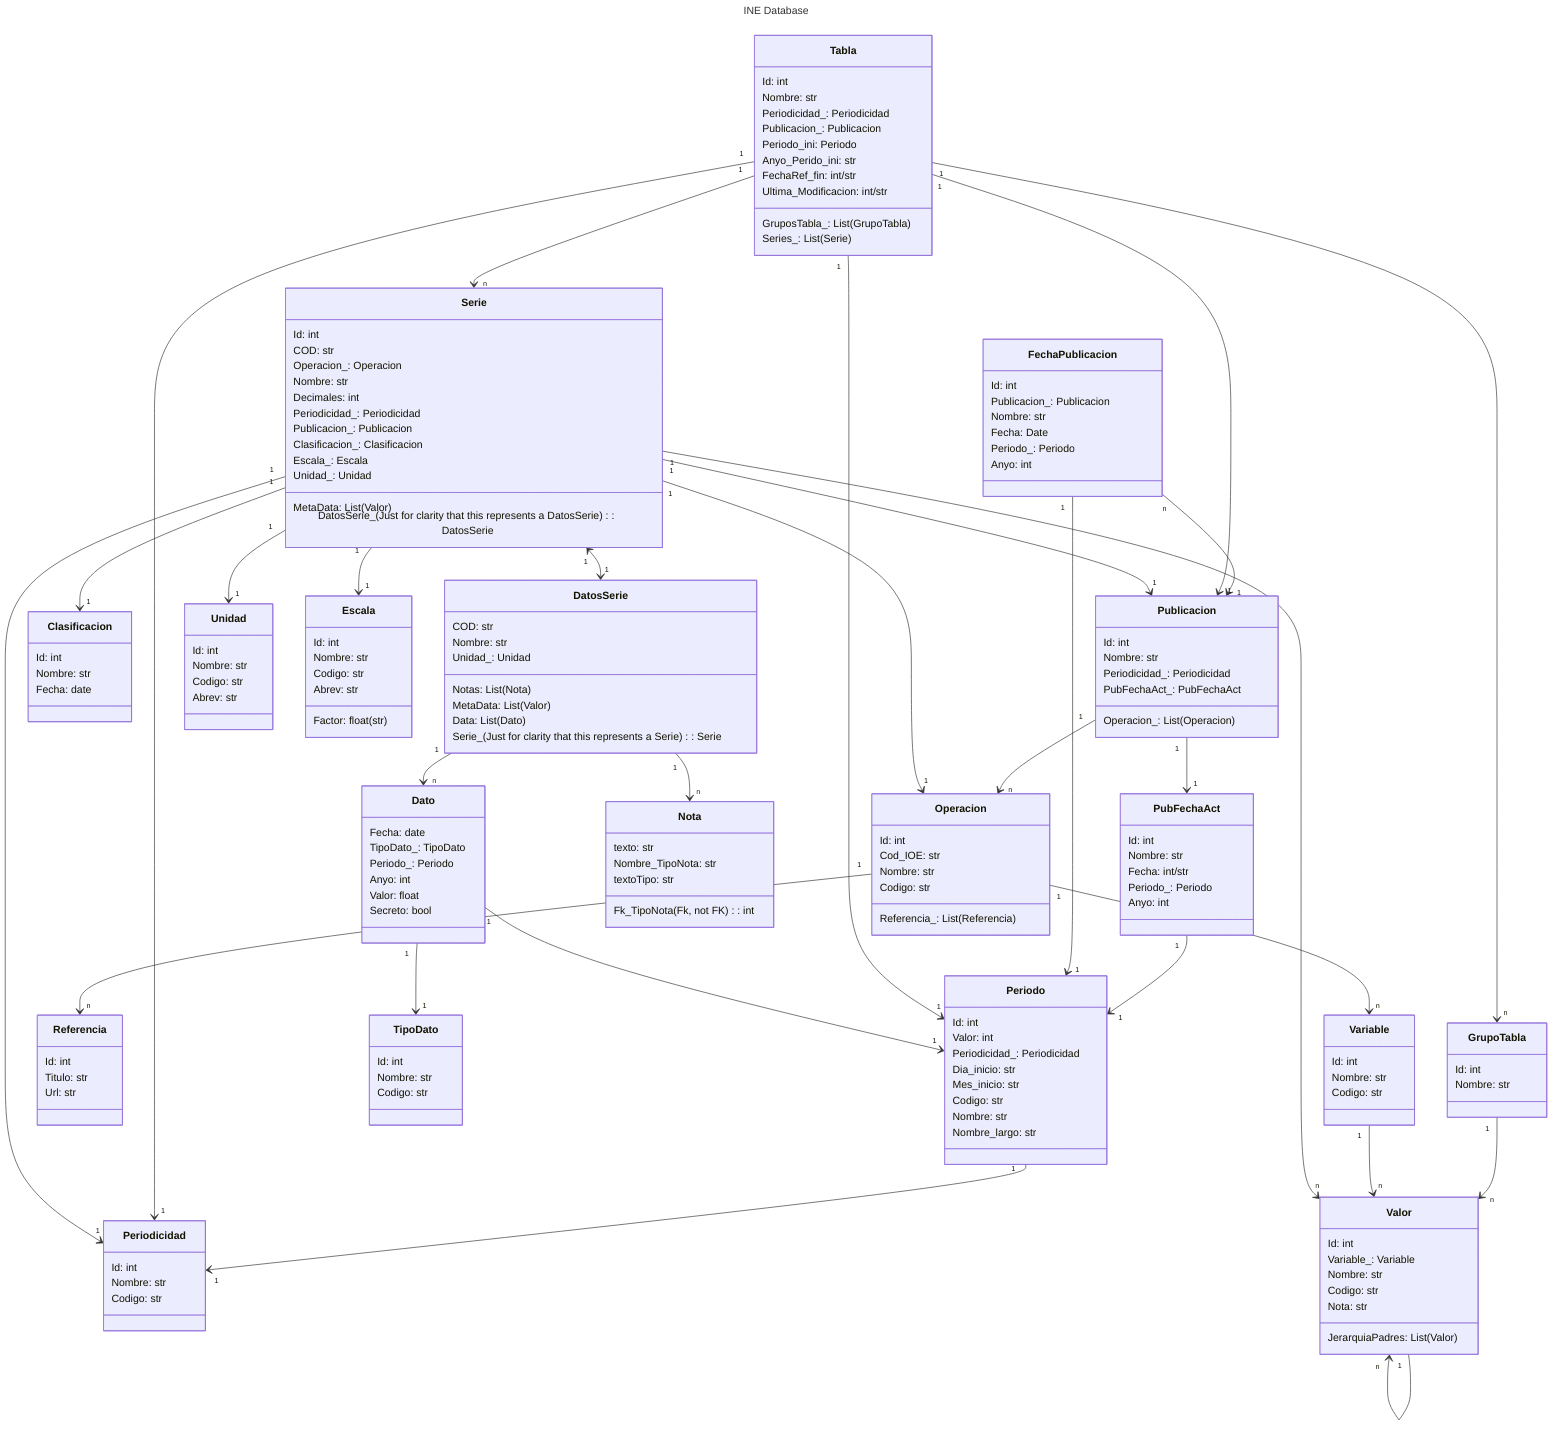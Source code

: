 ---
title: INE Database
---
classDiagram
    class Operacion{
        Id: int
        Cod_IOE: str
        Nombre: str
        Codigo: str
        Referencia_: List(Referencia)
    }
    class Periodicidad{
        Id: int
        Nombre: str
        Codigo: str
    }
    class Periodo{
        Id: int
        Valor: int
        Periodicidad_: Periodicidad
        Dia_inicio: str
        Mes_inicio: str
        Codigo: str
        Nombre: str
        Nombre_largo: str
    }
    class PubFechaAct{
        Id: int
        Nombre: str
        Fecha: int/str
        Periodo_: Periodo
        Anyo: int
    }
    class Publicacion{
        Id: int
        Nombre: str
        Periodicidad_: Periodicidad
        Operacion_: List(Operacion)
        PubFechaAct_: PubFechaAct
    }
    class FechaPublicacion{
        Id: int
        Publicacion_: Publicacion
        Nombre: str
        Fecha: Date
        Periodo_: Periodo
        Anyo: int
    }
    class Referencia{
        Id: int
        Titulo: str
        Url: str
    }
    class Tabla{
        Id: int
        Nombre: str
        Periodicidad_: Periodicidad
        Publicacion_: Publicacion
        Periodo_ini: Periodo
        Anyo_Perido_ini: str
        FechaRef_fin: int/str
        Ultima_Modificacion: int/str
        GruposTabla_: List(GrupoTabla)
        Series_: List(Serie)
    }
    class Valor{
        Id: int
        Variable_: Variable
        Nombre: str
        Codigo: str
        Nota: str
        JerarquiaPadres: List(Valor)
    }
    class Variable{
        Id: int
        Nombre: str
        Codigo: str
    }
    class Serie{
        Id: int
        COD: str
        Operacion_: Operacion
        Nombre: str
        Decimales: int
        Periodicidad_: Periodicidad
        Publicacion_: Publicacion
        Clasificacion_: Clasificacion
        Escala_: Escala
        Unidad_: Unidad
        MetaData: List(Valor)
        DatosSerie_(Just for clarity that this represents a DatosSerie): DatosSerie
    }
    class Clasificacion{
        Id: int
        Nombre: str
        Fecha: date
    }
    class Dato{
        Fecha: date
        TipoDato_: TipoDato
        Periodo_: Periodo
        Anyo: int
        Valor: float
        Secreto: bool
    }
    class TipoDato{
        Id: int
        Nombre: str
        Codigo: str
    }
    class Nota{
        texto: str
        Fk_TipoNota(Fk, not FK): int
        Nombre_TipoNota: str
        textoTipo: str
    }
    class DatosSerie{
        COD: str
        Nombre: str
        Unidad_: Unidad
        Notas: List(Nota)
        MetaData: List(Valor)
        Data: List(Dato)
        Serie_(Just for clarity that this represents a Serie): Serie
    }
    class Unidad{
        Id: int
        Nombre: str
        Codigo: str
        Abrev: str
    }
    class Escala{
        Id: int
        Nombre: str
        Factor: float(str)
        Codigo: str
        Abrev: str
    }
    class GrupoTabla{
        Id: int
        Nombre: str
    }
    %%Relations
    Operacion "1" --> "n" Referencia
    Operacion "1" --> "n" Variable
    Periodo "1" --> "1" Periodicidad
    PubFechaAct "1" --> "1" Periodo
    Publicacion "1" --> "n" Operacion
    Publicacion "1" --> "1" PubFechaAct
    FechaPublicacion "n" --> "1" Publicacion
    FechaPublicacion "1" --> "1" Periodo
    Tabla "1" --> "1" Periodicidad
    Tabla "1" --> "1" Publicacion
    Tabla "1" --> "1" Periodo
    Tabla "1" --> "n" GrupoTabla
    GrupoTabla "1" --> "n" Valor
    Variable "1" --> "n" Valor
    Valor "1" --> "n" Valor
    Serie "1" --> "1" Operacion
    Serie "1" --> "1" Periodicidad
    Serie "1" --> "1" Publicacion
    Serie "1" --> "1" Clasificacion
    Serie "1" --> "1" Escala
    Serie "1" --> "1" Unidad
    Serie "1" <--> "1" DatosSerie
    Serie "1" --> "n" Valor
    %%DatosSerie "1" --> "1" Unidad %%Commented for better vis, since it is the same as serie
    DatosSerie "1" --> "n" Dato
    DatosSerie "1" --> "n" Nota
    %%DatosSerie "1" --> "n" Valor %%Commented for better vis, since it is the same as serie
    Dato "1" --> "1" TipoDato
    Dato "1" --> "1" Periodo
    Tabla "1" --> "n" Serie